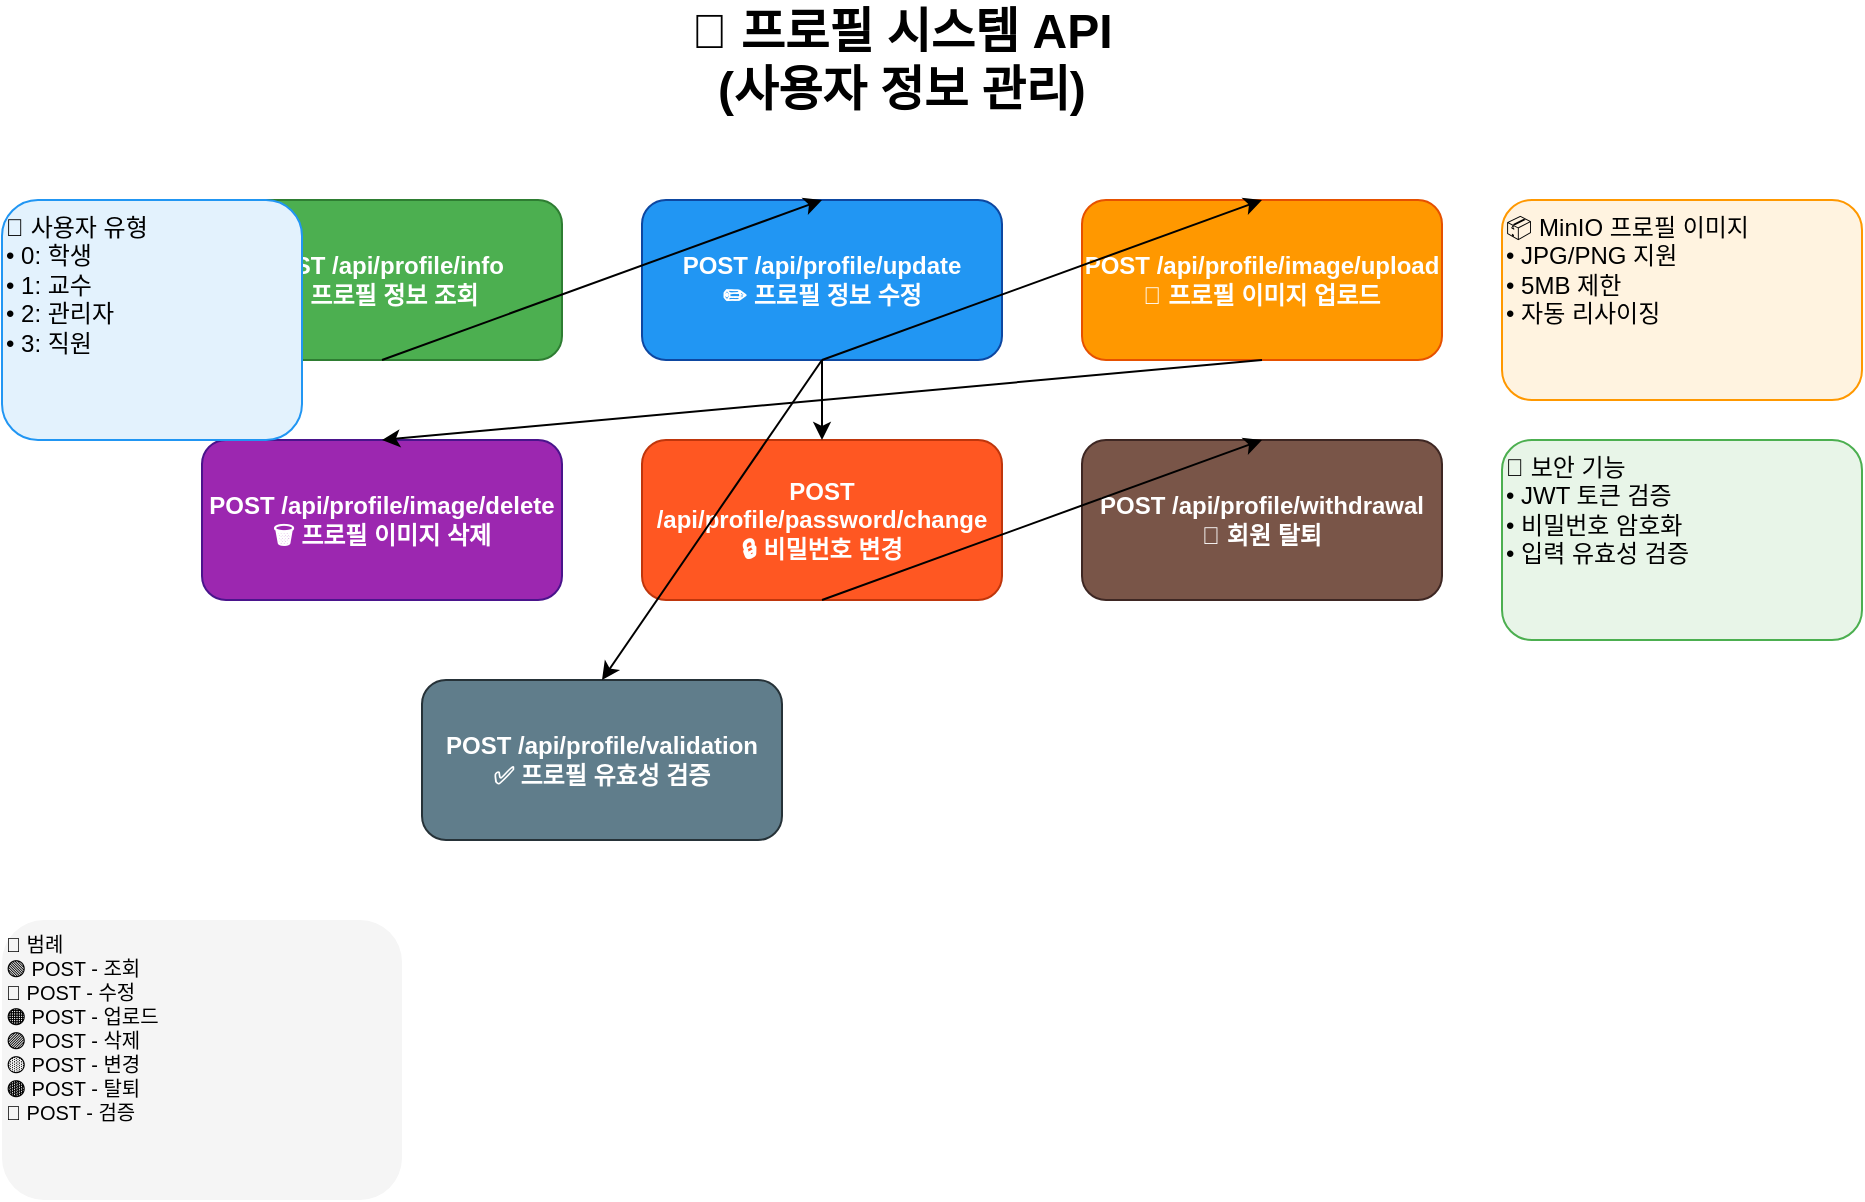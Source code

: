 <mxfile version="24.7.5" type="device">
  <diagram name="프로필 시스템 API" id="profile-diagram">
    <mxGraphModel dx="1422" dy="794" grid="1" gridSize="10" guides="1" tooltips="1" connect="1" arrows="1" fold="1" page="1" pageScale="1" pageWidth="1169" pageHeight="827" math="0" shadow="0">
      <root>
        <mxCell id="0"/>
        <mxCell id="1" parent="0"/>
        <mxCell id="title" value="👤 프로필 시스템 API&#xa;(사용자 정보 관리)" style="text;html=1;strokeColor=none;fillColor=none;align=center;verticalAlign=middle;whiteSpace=wrap;rounded=0;fontSize=24;fontStyle=1" parent="1" vertex="1">
          <mxGeometry x="350" y="20" width="400" height="60" as="geometry"/>
        </mxCell>
        <mxCell id="profile-info" value="POST /api/profile/info&#xa;👤 프로필 정보 조회" style="rounded=1;whiteSpace=wrap;html=1;fillColor=#4CAF50;strokeColor=#2E7D32;fontColor=#FFFFFF;fontSize=12;fontStyle=1" parent="1" vertex="1">
          <mxGeometry x="200" y="120" width="180" height="80" as="geometry"/>
        </mxCell>
        <mxCell id="profile-update" value="POST /api/profile/update&#xa;✏️ 프로필 정보 수정" style="rounded=1;whiteSpace=wrap;html=1;fillColor=#2196F3;strokeColor=#0D47A1;fontColor=#FFFFFF;fontSize=12;fontStyle=1" parent="1" vertex="1">
          <mxGeometry x="420" y="120" width="180" height="80" as="geometry"/>
        </mxCell>
        <mxCell id="profile-image-upload" value="POST /api/profile/image/upload&#xa;📸 프로필 이미지 업로드" style="rounded=1;whiteSpace=wrap;html=1;fillColor=#FF9800;strokeColor=#E65100;fontColor=#FFFFFF;fontSize=12;fontStyle=1" parent="1" vertex="1">
          <mxGeometry x="640" y="120" width="180" height="80" as="geometry"/>
        </mxCell>
        <mxCell id="profile-image-delete" value="POST /api/profile/image/delete&#xa;🗑️ 프로필 이미지 삭제" style="rounded=1;whiteSpace=wrap;html=1;fillColor=#9C27B0;strokeColor=#4A148C;fontColor=#FFFFFF;fontSize=12;fontStyle=1" parent="1" vertex="1">
          <mxGeometry x="200" y="240" width="180" height="80" as="geometry"/>
        </mxCell>
        <mxCell id="profile-password-change" value="POST /api/profile/password/change&#xa;🔒 비밀번호 변경" style="rounded=1;whiteSpace=wrap;html=1;fillColor=#FF5722;strokeColor=#BF360C;fontColor=#FFFFFF;fontSize=12;fontStyle=1" parent="1" vertex="1">
          <mxGeometry x="420" y="240" width="180" height="80" as="geometry"/>
        </mxCell>
        <mxCell id="profile-withdrawal" value="POST /api/profile/withdrawal&#xa;🚪 회원 탈퇴" style="rounded=1;whiteSpace=wrap;html=1;fillColor=#795548;strokeColor=#3E2723;fontColor=#FFFFFF;fontSize=12;fontStyle=1" parent="1" vertex="1">
          <mxGeometry x="640" y="240" width="180" height="80" as="geometry"/>
        </mxCell>
        <mxCell id="profile-validation" value="POST /api/profile/validation&#xa;✅ 프로필 유효성 검증" style="rounded=1;whiteSpace=wrap;html=1;fillColor=#607D8B;strokeColor=#263238;fontColor=#FFFFFF;fontSize=12;fontStyle=1" parent="1" vertex="1">
          <mxGeometry x="310" y="360" width="180" height="80" as="geometry"/>
        </mxCell>
        <mxCell id="user-types" value="👥 사용자 유형&#xa;• 0: 학생&#xa;• 1: 교수&#xa;• 2: 관리자&#xa;• 3: 직원" style="text;html=1;strokeColor=#2196F3;fillColor=#E3F2FD;align=left;verticalAlign=top;whiteSpace=wrap;rounded=1;fontSize=12" parent="1" vertex="1">
          <mxGeometry x="100" y="120" width="150" height="120" as="geometry"/>
        </mxCell>
        <mxCell id="minio-profile" value="📦 MinIO 프로필 이미지&#xa;• JPG/PNG 지원&#xa;• 5MB 제한&#xa;• 자동 리사이징" style="text;html=1;strokeColor=#FF9800;fillColor=#FFF3E0;align=left;verticalAlign=top;whiteSpace=wrap;rounded=1;fontSize=12" parent="1" vertex="1">
          <mxGeometry x="850" y="120" width="180" height="100" as="geometry"/>
        </mxCell>
        <mxCell id="security-features" value="🔐 보안 기능&#xa;• JWT 토큰 검증&#xa;• 비밀번호 암호화&#xa;• 입력 유효성 검증" style="text;html=1;strokeColor=#4CAF50;fillColor=#E8F5E8;align=left;verticalAlign=top;whiteSpace=wrap;rounded=1;fontSize=12" parent="1" vertex="1">
          <mxGeometry x="850" y="240" width="180" height="100" as="geometry"/>
        </mxCell>
        <mxCell id="flow1" value="" style="endArrow=classic;html=1;rounded=0;exitX=0.5;exitY=1;entryX=0.5;entryY=0" parent="1" source="profile-info" target="profile-update" edge="1">
          <mxGeometry width="50" height="50" relative="1" as="geometry">
            <mxPoint x="-20" y="30" as="sourcePoint"/>
            <mxPoint x="30" y="-20" as="targetPoint"/>
          </mxGeometry>
        </mxCell>
        <mxCell id="flow2" value="" style="endArrow=classic;html=1;rounded=0;exitX=0.5;exitY=1;entryX=0.5;entryY=0" parent="1" source="profile-update" target="profile-image-upload" edge="1">
          <mxGeometry width="50" height="50" relative="1" as="geometry">
            <mxPoint x="-20" y="30" as="sourcePoint"/>
            <mxPoint x="30" y="-20" as="targetPoint"/>
          </mxGeometry>
        </mxCell>
        <mxCell id="flow3" value="" style="endArrow=classic;html=1;rounded=0;exitX=0.5;exitY=1;entryX=0.5;entryY=0" parent="1" source="profile-image-upload" target="profile-image-delete" edge="1">
          <mxGeometry width="50" height="50" relative="1" as="geometry">
            <mxPoint x="-20" y="30" as="sourcePoint"/>
            <mxPoint x="30" y="-20" as="targetPoint"/>
          </mxGeometry>
        </mxCell>
        <mxCell id="flow4" value="" style="endArrow=classic;html=1;rounded=0;exitX=0.5;exitY=1;entryX=0.5;entryY=0" parent="1" source="profile-update" target="profile-password-change" edge="1">
          <mxGeometry width="50" height="50" relative="1" as="geometry">
            <mxPoint x="-20" y="30" as="sourcePoint"/>
            <mxPoint x="30" y="-20" as="targetPoint"/>
          </mxGeometry>
        </mxCell>
        <mxCell id="flow5" value="" style="endArrow=classic;html=1;rounded=0;exitX=0.5;exitY=1;entryX=0.5;entryY=0" parent="1" source="profile-password-change" target="profile-withdrawal" edge="1">
          <mxGeometry width="50" height="50" relative="1" as="geometry">
            <mxPoint x="-20" y="30" as="sourcePoint"/>
            <mxPoint x="30" y="-20" as="targetPoint"/>
          </mxGeometry>
        </mxCell>
        <mxCell id="flow6" value="" style="endArrow=classic;html=1;rounded=0;exitX=0.5;exitY=1;entryX=0.5;entryY=0" parent="1" source="profile-update" target="profile-validation" edge="1">
          <mxGeometry width="50" height="50" relative="1" as="geometry">
            <mxPoint x="-20" y="30" as="sourcePoint"/>
            <mxPoint x="30" y="-20" as="targetPoint"/>
          </mxGeometry>
        </mxCell>
        <mxCell id="legend" value="🎨 범례&#xa;🟢 POST - 조회&#xa;🔵 POST - 수정&#xa;🟠 POST - 업로드&#xa;🟣 POST - 삭제&#xa;🟡 POST - 변경&#xa;🟤 POST - 탈퇴&#xa;🔵 POST - 검증" style="text;html=1;strokeColor=none;fillColor=#F5F5F5;align=left;verticalAlign=top;whiteSpace=wrap;rounded=1;fontSize=10" parent="1" vertex="1">
          <mxGeometry x="100" y="480" width="200" height="140" as="geometry"/>
        </mxCell>
      </root>
    </mxGraphModel>
  </diagram>
</mxfile>